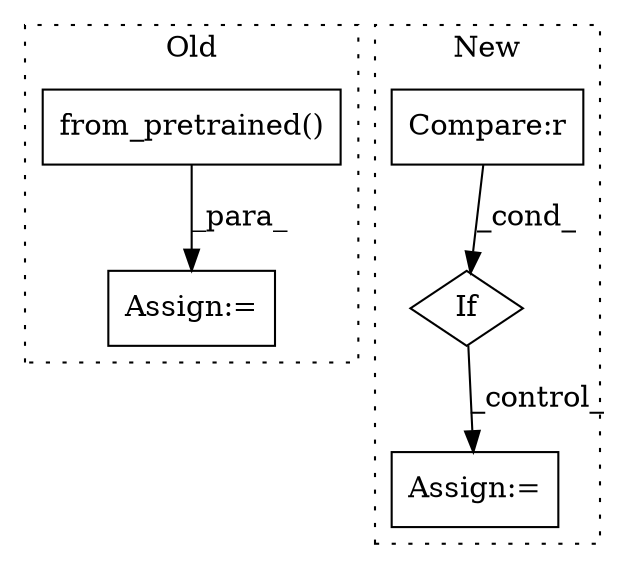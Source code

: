 digraph G {
subgraph cluster0 {
1 [label="from_pretrained()" a="75" s="17832,17861" l="26,67" shape="box"];
3 [label="Assign:=" a="68" s="17829" l="3" shape="box"];
label = "Old";
style="dotted";
}
subgraph cluster1 {
2 [label="If" a="96" s="12172" l="3" shape="diamond"];
4 [label="Assign:=" a="68" s="12225" l="3" shape="box"];
5 [label="Compare:r" a="40" s="12175" l="22" shape="box"];
label = "New";
style="dotted";
}
1 -> 3 [label="_para_"];
2 -> 4 [label="_control_"];
5 -> 2 [label="_cond_"];
}